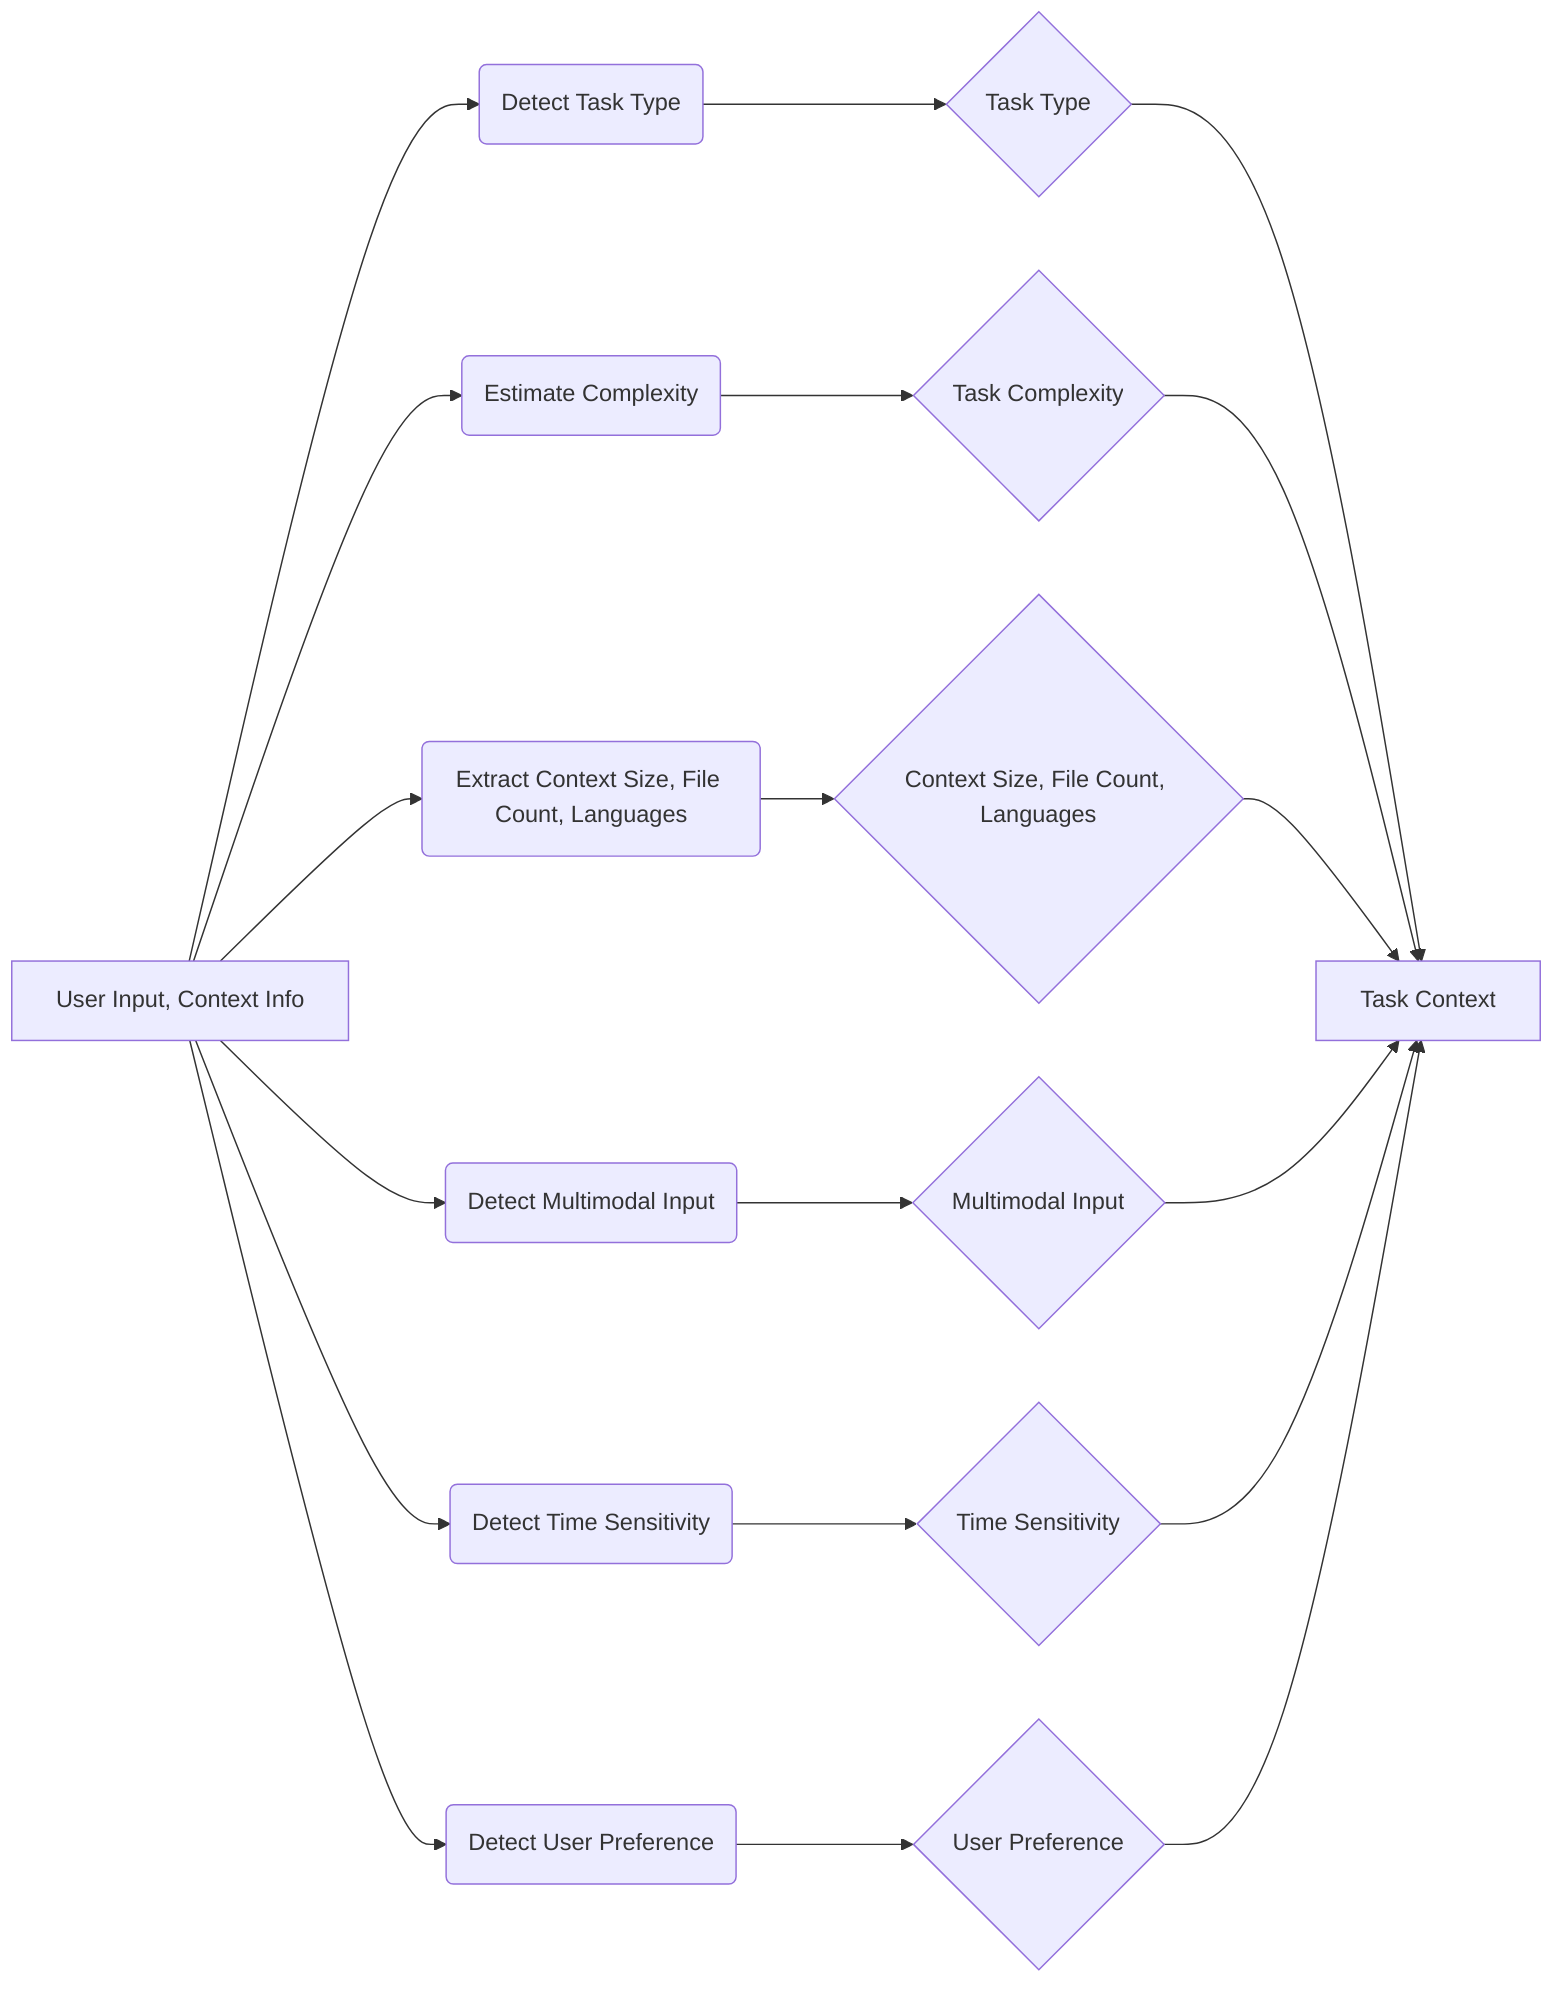 graph LR
    A[User Input, Context Info] --> B(Detect Task Type);
    B --> C{Task Type};
    A --> D(Estimate Complexity);
    D --> E{Task Complexity};
    A --> F(Extract Context Size, File Count, Languages);
    F --> G{Context Size, File Count, Languages};
    A --> H(Detect Multimodal Input);
    H --> I{Multimodal Input};
    A --> J(Detect Time Sensitivity);
    J --> K{Time Sensitivity};
    A --> L(Detect User Preference);
    L --> M{User Preference};
    C & E & G & I & K & M --> N[Task Context];